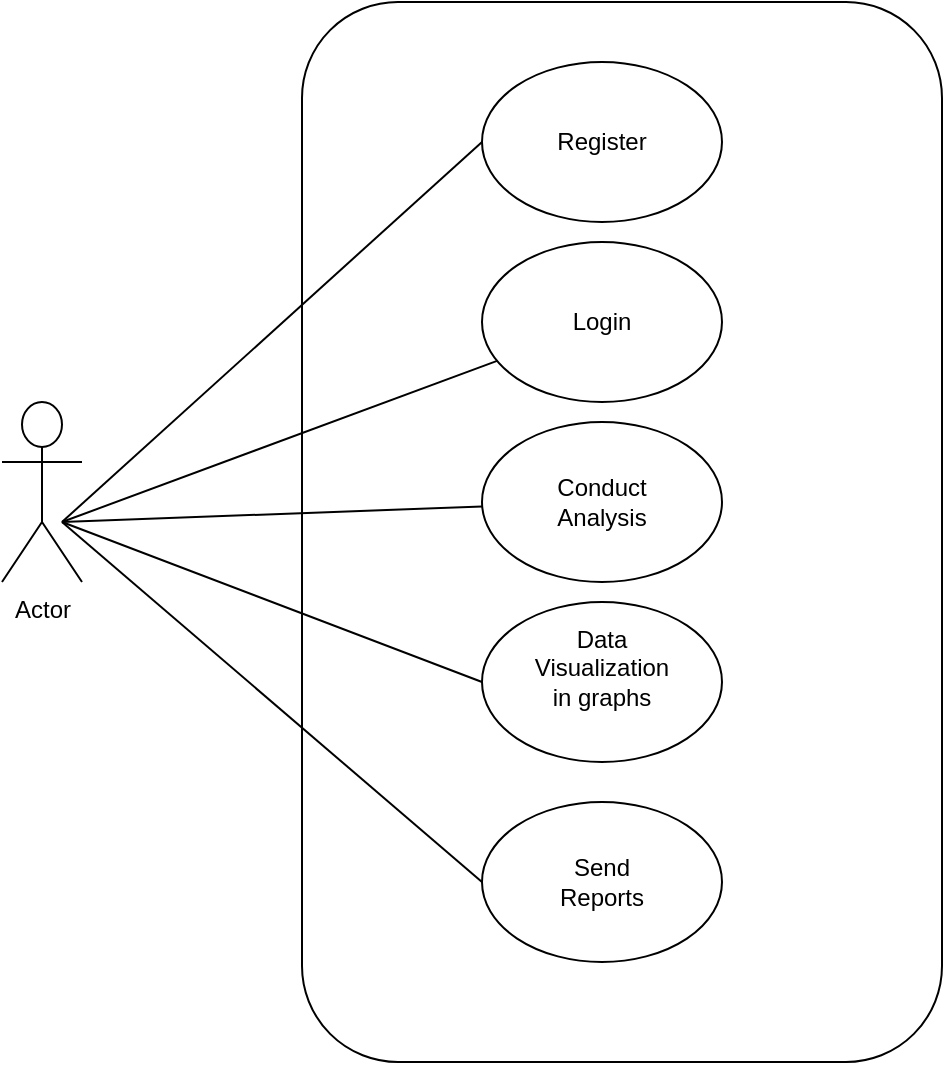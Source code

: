 <mxfile version="10.5.9" type="github"><diagram id="IUMwiDPE7_vLmaPus_sq" name="Page-1"><mxGraphModel dx="1031" dy="597" grid="1" gridSize="10" guides="1" tooltips="1" connect="1" arrows="1" fold="1" page="1" pageScale="1" pageWidth="850" pageHeight="1100" math="0" shadow="0"><root><mxCell id="0"/><mxCell id="1" parent="0"/><mxCell id="4elDNmlK2SOOrZOqueXZ-2" value="Actor" style="shape=umlActor;verticalLabelPosition=bottom;labelBackgroundColor=#ffffff;verticalAlign=top;html=1;outlineConnect=0;" vertex="1" parent="1"><mxGeometry x="50" y="240" width="40" height="90" as="geometry"/></mxCell><mxCell id="4elDNmlK2SOOrZOqueXZ-3" value="" style="rounded=1;whiteSpace=wrap;html=1;" vertex="1" parent="1"><mxGeometry x="200" y="40" width="320" height="530" as="geometry"/></mxCell><mxCell id="4elDNmlK2SOOrZOqueXZ-4" value="" style="ellipse;whiteSpace=wrap;html=1;" vertex="1" parent="1"><mxGeometry x="290" y="70" width="120" height="80" as="geometry"/></mxCell><mxCell id="4elDNmlK2SOOrZOqueXZ-5" value="" style="ellipse;whiteSpace=wrap;html=1;" vertex="1" parent="1"><mxGeometry x="290" y="160" width="120" height="80" as="geometry"/></mxCell><mxCell id="4elDNmlK2SOOrZOqueXZ-6" value="" style="ellipse;whiteSpace=wrap;html=1;" vertex="1" parent="1"><mxGeometry x="290" y="250" width="120" height="80" as="geometry"/></mxCell><mxCell id="4elDNmlK2SOOrZOqueXZ-7" value="" style="ellipse;whiteSpace=wrap;html=1;" vertex="1" parent="1"><mxGeometry x="290" y="340" width="120" height="80" as="geometry"/></mxCell><mxCell id="4elDNmlK2SOOrZOqueXZ-8" value="" style="ellipse;whiteSpace=wrap;html=1;" vertex="1" parent="1"><mxGeometry x="290" y="440" width="120" height="80" as="geometry"/></mxCell><mxCell id="4elDNmlK2SOOrZOqueXZ-9" value="Register" style="text;html=1;strokeColor=none;fillColor=none;align=center;verticalAlign=middle;whiteSpace=wrap;rounded=0;" vertex="1" parent="1"><mxGeometry x="330" y="100" width="40" height="20" as="geometry"/></mxCell><mxCell id="4elDNmlK2SOOrZOqueXZ-10" value="Conduct&lt;br&gt;Analysis&lt;br&gt;" style="text;html=1;strokeColor=none;fillColor=none;align=center;verticalAlign=middle;whiteSpace=wrap;rounded=0;" vertex="1" parent="1"><mxGeometry x="330" y="280" width="40" height="20" as="geometry"/></mxCell><mxCell id="4elDNmlK2SOOrZOqueXZ-11" value="Login" style="text;html=1;strokeColor=none;fillColor=none;align=center;verticalAlign=middle;whiteSpace=wrap;rounded=0;" vertex="1" parent="1"><mxGeometry x="330" y="190" width="40" height="20" as="geometry"/></mxCell><mxCell id="4elDNmlK2SOOrZOqueXZ-12" value="Data Visualization&lt;br&gt;in graphs&lt;br&gt;&lt;br&gt;" style="text;html=1;strokeColor=none;fillColor=none;align=center;verticalAlign=middle;whiteSpace=wrap;rounded=0;" vertex="1" parent="1"><mxGeometry x="330" y="370" width="40" height="20" as="geometry"/></mxCell><mxCell id="4elDNmlK2SOOrZOqueXZ-13" value="Send Reports" style="text;html=1;strokeColor=none;fillColor=none;align=center;verticalAlign=middle;whiteSpace=wrap;rounded=0;" vertex="1" parent="1"><mxGeometry x="330" y="470" width="40" height="20" as="geometry"/></mxCell><mxCell id="4elDNmlK2SOOrZOqueXZ-15" value="" style="endArrow=none;html=1;entryX=0;entryY=0.5;entryDx=0;entryDy=0;" edge="1" parent="1" target="4elDNmlK2SOOrZOqueXZ-4"><mxGeometry width="50" height="50" relative="1" as="geometry"><mxPoint x="80" y="300" as="sourcePoint"/><mxPoint x="120" y="250" as="targetPoint"/></mxGeometry></mxCell><mxCell id="4elDNmlK2SOOrZOqueXZ-16" value="" style="endArrow=none;html=1;" edge="1" parent="1" target="4elDNmlK2SOOrZOqueXZ-5"><mxGeometry width="50" height="50" relative="1" as="geometry"><mxPoint x="80" y="300" as="sourcePoint"/><mxPoint x="115" y="265" as="targetPoint"/></mxGeometry></mxCell><mxCell id="4elDNmlK2SOOrZOqueXZ-17" value="" style="endArrow=none;html=1;" edge="1" parent="1" target="4elDNmlK2SOOrZOqueXZ-6"><mxGeometry width="50" height="50" relative="1" as="geometry"><mxPoint x="80" y="300" as="sourcePoint"/><mxPoint x="130" y="275" as="targetPoint"/></mxGeometry></mxCell><mxCell id="4elDNmlK2SOOrZOqueXZ-18" value="" style="endArrow=none;html=1;entryX=0;entryY=0.5;entryDx=0;entryDy=0;" edge="1" parent="1" target="4elDNmlK2SOOrZOqueXZ-7"><mxGeometry width="50" height="50" relative="1" as="geometry"><mxPoint x="80" y="300" as="sourcePoint"/><mxPoint x="130" y="265" as="targetPoint"/></mxGeometry></mxCell><mxCell id="4elDNmlK2SOOrZOqueXZ-19" value="" style="endArrow=none;html=1;entryX=0;entryY=0.5;entryDx=0;entryDy=0;" edge="1" parent="1" target="4elDNmlK2SOOrZOqueXZ-8"><mxGeometry width="50" height="50" relative="1" as="geometry"><mxPoint x="80" y="300" as="sourcePoint"/><mxPoint x="120" y="265" as="targetPoint"/></mxGeometry></mxCell></root></mxGraphModel></diagram></mxfile>